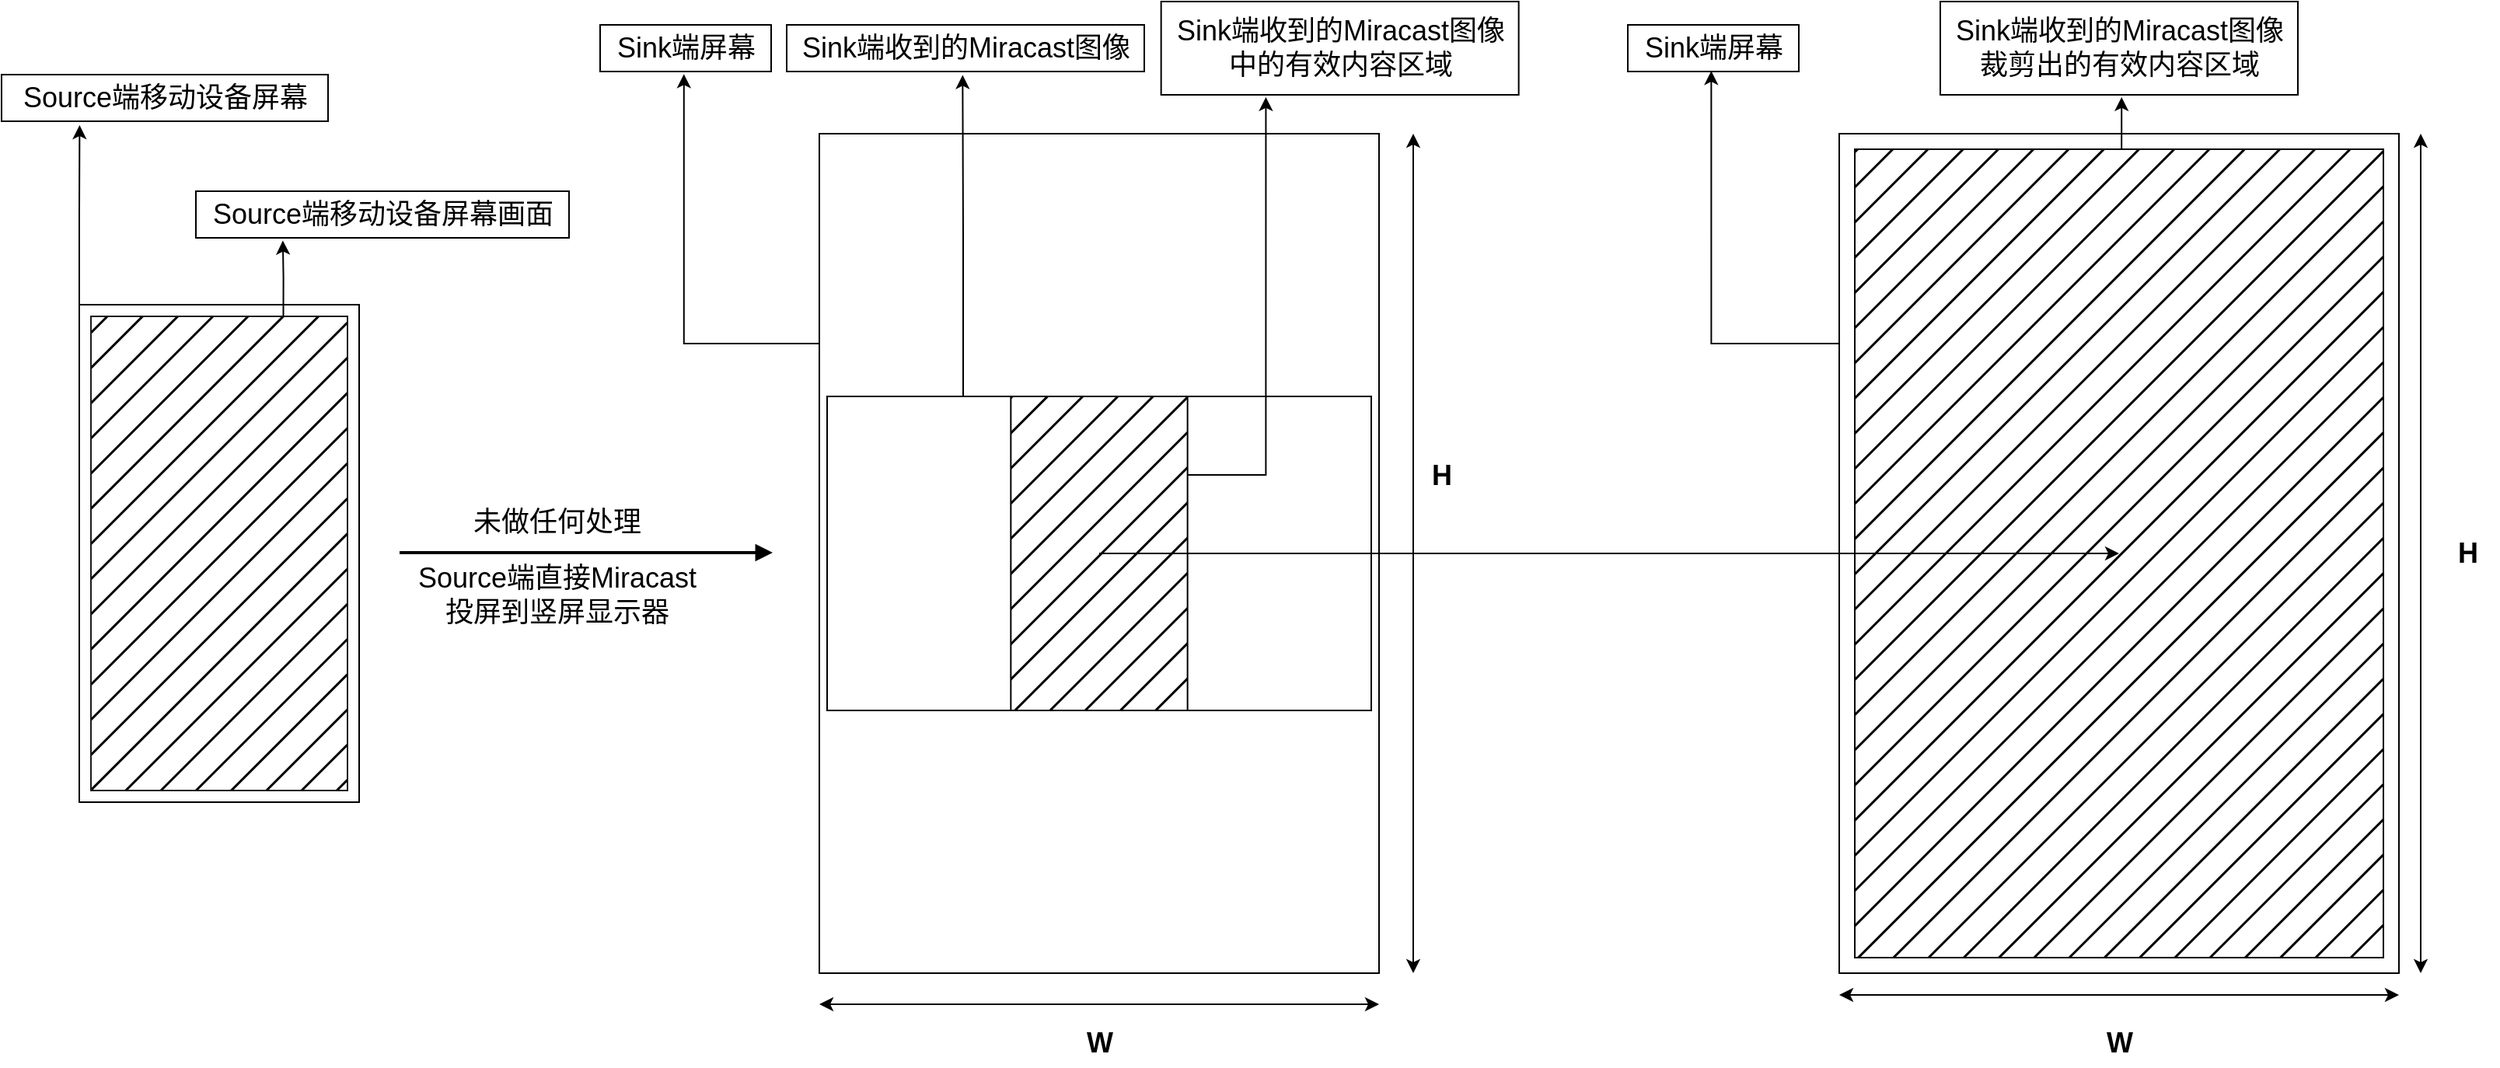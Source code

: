 <mxfile version="20.4.0" type="github">
  <diagram id="nHjyefR00ipD4gsYa4OQ" name="第 1 页">
    <mxGraphModel dx="2188" dy="2307" grid="1" gridSize="10" guides="1" tooltips="1" connect="1" arrows="1" fold="1" page="1" pageScale="1" pageWidth="827" pageHeight="1169" math="0" shadow="0">
      <root>
        <mxCell id="0" />
        <mxCell id="1" parent="0" />
        <mxCell id="fIoEv5E2U9dEB1Ysbp1T-43" style="edgeStyle=orthogonalEdgeStyle;rounded=0;orthogonalLoop=1;jettySize=auto;html=1;exitX=0;exitY=0.25;exitDx=0;exitDy=0;entryX=0.49;entryY=1.056;entryDx=0;entryDy=0;entryPerimeter=0;fontSize=18;" edge="1" parent="1" source="fIoEv5E2U9dEB1Ysbp1T-11" target="fIoEv5E2U9dEB1Ysbp1T-29">
          <mxGeometry relative="1" as="geometry" />
        </mxCell>
        <mxCell id="fIoEv5E2U9dEB1Ysbp1T-11" value="" style="rounded=0;whiteSpace=wrap;html=1;fillColor=none;" vertex="1" parent="1">
          <mxGeometry x="550" y="-80" width="360" height="540" as="geometry" />
        </mxCell>
        <mxCell id="fIoEv5E2U9dEB1Ysbp1T-15" value="" style="group" vertex="1" connectable="0" parent="1">
          <mxGeometry x="74" y="30" width="180" height="320" as="geometry" />
        </mxCell>
        <mxCell id="fIoEv5E2U9dEB1Ysbp1T-16" value="" style="rounded=0;whiteSpace=wrap;html=1;" vertex="1" parent="fIoEv5E2U9dEB1Ysbp1T-15">
          <mxGeometry width="180" height="320" as="geometry" />
        </mxCell>
        <mxCell id="fIoEv5E2U9dEB1Ysbp1T-17" value="" style="rounded=0;whiteSpace=wrap;html=1;fillColor=#000000;fillStyle=hatch;gradientColor=none;strokeColor=#1A1A1A;" vertex="1" parent="fIoEv5E2U9dEB1Ysbp1T-15">
          <mxGeometry x="7.5" y="7.5" width="165" height="305" as="geometry" />
        </mxCell>
        <mxCell id="fIoEv5E2U9dEB1Ysbp1T-4" value="" style="endArrow=block;html=1;rounded=0;strokeWidth=2;endFill=1;" edge="1" parent="1">
          <mxGeometry width="50" height="50" relative="1" as="geometry">
            <mxPoint x="280" y="189.47" as="sourcePoint" />
            <mxPoint x="520" y="189.47" as="targetPoint" />
          </mxGeometry>
        </mxCell>
        <mxCell id="fIoEv5E2U9dEB1Ysbp1T-36" style="edgeStyle=orthogonalEdgeStyle;rounded=0;orthogonalLoop=1;jettySize=auto;html=1;exitX=0.25;exitY=0;exitDx=0;exitDy=0;entryX=0.492;entryY=1.074;entryDx=0;entryDy=0;entryPerimeter=0;fontSize=18;" edge="1" parent="1" source="fIoEv5E2U9dEB1Ysbp1T-18" target="fIoEv5E2U9dEB1Ysbp1T-33">
          <mxGeometry relative="1" as="geometry" />
        </mxCell>
        <mxCell id="fIoEv5E2U9dEB1Ysbp1T-18" value="" style="rounded=0;whiteSpace=wrap;html=1;fillColor=none;" vertex="1" parent="1">
          <mxGeometry x="555" y="89" width="350" height="202" as="geometry" />
        </mxCell>
        <mxCell id="fIoEv5E2U9dEB1Ysbp1T-45" style="edgeStyle=orthogonalEdgeStyle;rounded=0;orthogonalLoop=1;jettySize=auto;html=1;exitX=1;exitY=0.25;exitDx=0;exitDy=0;entryX=0.293;entryY=1.024;entryDx=0;entryDy=0;entryPerimeter=0;fontSize=18;" edge="1" parent="1" source="fIoEv5E2U9dEB1Ysbp1T-19" target="fIoEv5E2U9dEB1Ysbp1T-37">
          <mxGeometry relative="1" as="geometry" />
        </mxCell>
        <mxCell id="fIoEv5E2U9dEB1Ysbp1T-58" style="edgeStyle=orthogonalEdgeStyle;rounded=0;orthogonalLoop=1;jettySize=auto;html=1;exitX=0.5;exitY=0.5;exitDx=0;exitDy=0;exitPerimeter=0;entryX=0.5;entryY=0.5;entryDx=0;entryDy=0;entryPerimeter=0;fontSize=18;" edge="1" parent="1" source="fIoEv5E2U9dEB1Ysbp1T-19" target="fIoEv5E2U9dEB1Ysbp1T-49">
          <mxGeometry relative="1" as="geometry" />
        </mxCell>
        <mxCell id="fIoEv5E2U9dEB1Ysbp1T-19" value="" style="rounded=0;whiteSpace=wrap;html=1;fillColor=#000000;fillStyle=hatch;points=[[0,0,0,0,0],[0,0.25,0,0,0],[0,0.5,0,0,0],[0,0.75,0,0,0],[0,1,0,0,0],[0.25,0,0,0,0],[0.25,1,0,0,0],[0.5,0,0,0,0],[0.5,0.5,0,0,0],[0.5,1,0,0,0],[0.75,0,0,0,0],[0.75,1,0,0,0],[1,0,0,0,0],[1,0.25,0,0,0],[1,0.5,0,0,0],[1,0.75,0,0,0],[1,1,0,0,0]];" vertex="1" parent="1">
          <mxGeometry x="673.175" y="89" width="113.65" height="202" as="geometry" />
        </mxCell>
        <mxCell id="fIoEv5E2U9dEB1Ysbp1T-20" value="" style="endArrow=classic;startArrow=classic;html=1;rounded=0;" edge="1" parent="1">
          <mxGeometry width="50" height="50" relative="1" as="geometry">
            <mxPoint x="550" y="480" as="sourcePoint" />
            <mxPoint x="910" y="480" as="targetPoint" />
          </mxGeometry>
        </mxCell>
        <mxCell id="fIoEv5E2U9dEB1Ysbp1T-21" value="" style="endArrow=classic;startArrow=classic;html=1;rounded=0;" edge="1" parent="1">
          <mxGeometry width="50" height="50" relative="1" as="geometry">
            <mxPoint x="932" y="460" as="sourcePoint" />
            <mxPoint x="932" y="-80" as="targetPoint" />
          </mxGeometry>
        </mxCell>
        <mxCell id="fIoEv5E2U9dEB1Ysbp1T-22" value="W" style="text;html=1;align=center;verticalAlign=middle;resizable=0;points=[];autosize=1;strokeColor=none;fillColor=none;fontStyle=1;fontSize=18;" vertex="1" parent="1">
          <mxGeometry x="710" y="490" width="40" height="30" as="geometry" />
        </mxCell>
        <mxCell id="fIoEv5E2U9dEB1Ysbp1T-23" value="H" style="text;html=1;align=center;verticalAlign=middle;resizable=0;points=[];autosize=1;strokeColor=none;fillColor=none;fontStyle=1;fontSize=18;" vertex="1" parent="1">
          <mxGeometry x="930" y="125" width="40" height="30" as="geometry" />
        </mxCell>
        <mxCell id="fIoEv5E2U9dEB1Ysbp1T-24" style="edgeStyle=orthogonalEdgeStyle;rounded=0;orthogonalLoop=1;jettySize=auto;html=1;exitX=0;exitY=0;exitDx=0;exitDy=0;fontSize=18;entryX=0.239;entryY=1.084;entryDx=0;entryDy=0;entryPerimeter=0;" edge="1" parent="1" source="fIoEv5E2U9dEB1Ysbp1T-16" target="fIoEv5E2U9dEB1Ysbp1T-25">
          <mxGeometry relative="1" as="geometry">
            <mxPoint x="100" y="-100" as="targetPoint" />
          </mxGeometry>
        </mxCell>
        <mxCell id="fIoEv5E2U9dEB1Ysbp1T-25" value="Source端移动设备屏幕" style="text;html=1;align=center;verticalAlign=middle;resizable=0;points=[];autosize=1;strokeColor=default;fillColor=none;fontSize=18;" vertex="1" parent="1">
          <mxGeometry x="24" y="-118" width="210" height="30" as="geometry" />
        </mxCell>
        <mxCell id="fIoEv5E2U9dEB1Ysbp1T-26" style="edgeStyle=orthogonalEdgeStyle;rounded=0;orthogonalLoop=1;jettySize=auto;html=1;exitX=0.75;exitY=0;exitDx=0;exitDy=0;fontSize=18;entryX=0.233;entryY=1.059;entryDx=0;entryDy=0;entryPerimeter=0;" edge="1" parent="1" source="fIoEv5E2U9dEB1Ysbp1T-17" target="fIoEv5E2U9dEB1Ysbp1T-27">
          <mxGeometry relative="1" as="geometry">
            <mxPoint x="205.824" y="-20" as="targetPoint" />
          </mxGeometry>
        </mxCell>
        <mxCell id="fIoEv5E2U9dEB1Ysbp1T-27" value="Source端移动设备屏幕画面" style="text;html=1;align=center;verticalAlign=middle;resizable=0;points=[];autosize=1;strokeColor=default;fillColor=none;fontSize=18;" vertex="1" parent="1">
          <mxGeometry x="149" y="-43" width="240" height="30" as="geometry" />
        </mxCell>
        <mxCell id="fIoEv5E2U9dEB1Ysbp1T-29" value="Sink端屏幕" style="text;html=1;align=center;verticalAlign=middle;resizable=0;points=[];autosize=1;strokeColor=default;fillColor=none;fontSize=18;" vertex="1" parent="1">
          <mxGeometry x="409" y="-150" width="110" height="30" as="geometry" />
        </mxCell>
        <mxCell id="fIoEv5E2U9dEB1Ysbp1T-33" value="Sink端收到的Miracast图像" style="text;html=1;align=center;verticalAlign=middle;resizable=0;points=[];autosize=1;strokeColor=default;fillColor=none;fontSize=18;" vertex="1" parent="1">
          <mxGeometry x="529" y="-150" width="230" height="30" as="geometry" />
        </mxCell>
        <mxCell id="fIoEv5E2U9dEB1Ysbp1T-37" value="Sink端收到的Miracast图像&lt;br&gt;中的有效内容区域" style="text;html=1;align=center;verticalAlign=middle;resizable=0;points=[];autosize=1;strokeColor=default;fillColor=none;fontSize=18;" vertex="1" parent="1">
          <mxGeometry x="769.83" y="-165" width="230" height="60" as="geometry" />
        </mxCell>
        <mxCell id="fIoEv5E2U9dEB1Ysbp1T-56" style="edgeStyle=orthogonalEdgeStyle;rounded=0;orthogonalLoop=1;jettySize=auto;html=1;exitX=0;exitY=0.25;exitDx=0;exitDy=0;entryX=0.488;entryY=0.987;entryDx=0;entryDy=0;entryPerimeter=0;fontSize=18;" edge="1" parent="1" source="fIoEv5E2U9dEB1Ysbp1T-46" target="fIoEv5E2U9dEB1Ysbp1T-50">
          <mxGeometry relative="1" as="geometry" />
        </mxCell>
        <mxCell id="fIoEv5E2U9dEB1Ysbp1T-46" value="" style="rounded=0;whiteSpace=wrap;html=1;fillColor=none;" vertex="1" parent="1">
          <mxGeometry x="1206" y="-80" width="360" height="540" as="geometry" />
        </mxCell>
        <mxCell id="fIoEv5E2U9dEB1Ysbp1T-47" value="Source端直接Miracast&lt;br style=&quot;font-size: 18px;&quot;&gt;投屏到竖屏显示器" style="text;html=1;align=center;verticalAlign=middle;resizable=0;points=[];autosize=1;strokeColor=none;fillColor=none;fontSize=18;" vertex="1" parent="1">
          <mxGeometry x="281" y="187" width="200" height="60" as="geometry" />
        </mxCell>
        <mxCell id="fIoEv5E2U9dEB1Ysbp1T-48" value="未做任何处理" style="text;html=1;align=center;verticalAlign=middle;resizable=0;points=[];autosize=1;strokeColor=none;fillColor=none;fontSize=18;" vertex="1" parent="1">
          <mxGeometry x="316" y="155" width="130" height="30" as="geometry" />
        </mxCell>
        <mxCell id="fIoEv5E2U9dEB1Ysbp1T-59" style="edgeStyle=orthogonalEdgeStyle;rounded=0;orthogonalLoop=1;jettySize=auto;html=1;exitX=0.5;exitY=0;exitDx=0;exitDy=0;exitPerimeter=0;fontSize=18;entryX=0.507;entryY=1.024;entryDx=0;entryDy=0;entryPerimeter=0;" edge="1" parent="1" source="fIoEv5E2U9dEB1Ysbp1T-49" target="fIoEv5E2U9dEB1Ysbp1T-60">
          <mxGeometry relative="1" as="geometry">
            <mxPoint x="1385.846" y="-160" as="targetPoint" />
          </mxGeometry>
        </mxCell>
        <mxCell id="fIoEv5E2U9dEB1Ysbp1T-49" value="" style="rounded=0;whiteSpace=wrap;html=1;fillColor=#000000;fillStyle=hatch;points=[[0,0,0,0,0],[0,0.25,0,0,0],[0,0.5,0,0,0],[0,0.75,0,0,0],[0,1,0,0,0],[0.25,0,0,0,0],[0.25,1,0,0,0],[0.5,0,0,0,0],[0.5,0.5,0,0,0],[0.5,1,0,0,0],[0.75,0,0,0,0],[0.75,1,0,0,0],[1,0,0,0,0],[1,0.25,0,0,0],[1,0.5,0,0,0],[1,0.75,0,0,0],[1,1,0,0,0]];" vertex="1" parent="1">
          <mxGeometry x="1216" y="-70" width="340" height="520" as="geometry" />
        </mxCell>
        <mxCell id="fIoEv5E2U9dEB1Ysbp1T-50" value="Sink端屏幕" style="text;html=1;align=center;verticalAlign=middle;resizable=0;points=[];autosize=1;strokeColor=default;fillColor=none;fontSize=18;" vertex="1" parent="1">
          <mxGeometry x="1070" y="-150" width="110" height="30" as="geometry" />
        </mxCell>
        <mxCell id="fIoEv5E2U9dEB1Ysbp1T-52" value="" style="endArrow=classic;startArrow=classic;html=1;rounded=0;" edge="1" parent="1">
          <mxGeometry width="50" height="50" relative="1" as="geometry">
            <mxPoint x="1580" y="460" as="sourcePoint" />
            <mxPoint x="1580" y="-80" as="targetPoint" />
          </mxGeometry>
        </mxCell>
        <mxCell id="fIoEv5E2U9dEB1Ysbp1T-53" value="" style="endArrow=classic;startArrow=classic;html=1;rounded=0;" edge="1" parent="1">
          <mxGeometry width="50" height="50" relative="1" as="geometry">
            <mxPoint x="1206" y="474" as="sourcePoint" />
            <mxPoint x="1566" y="474" as="targetPoint" />
          </mxGeometry>
        </mxCell>
        <mxCell id="fIoEv5E2U9dEB1Ysbp1T-54" value="W" style="text;html=1;align=center;verticalAlign=middle;resizable=0;points=[];autosize=1;strokeColor=none;fillColor=none;fontStyle=1;fontSize=18;" vertex="1" parent="1">
          <mxGeometry x="1366" y="490" width="40" height="30" as="geometry" />
        </mxCell>
        <mxCell id="fIoEv5E2U9dEB1Ysbp1T-55" value="H" style="text;html=1;align=center;verticalAlign=middle;resizable=0;points=[];autosize=1;strokeColor=none;fillColor=none;fontStyle=1;fontSize=18;" vertex="1" parent="1">
          <mxGeometry x="1590" y="175" width="40" height="30" as="geometry" />
        </mxCell>
        <mxCell id="fIoEv5E2U9dEB1Ysbp1T-60" value="Sink端收到的Miracast图像&lt;br&gt;裁剪出的有效内容区域" style="text;html=1;align=center;verticalAlign=middle;resizable=0;points=[];autosize=1;strokeColor=default;fillColor=none;fontSize=18;" vertex="1" parent="1">
          <mxGeometry x="1271" y="-165" width="230" height="60" as="geometry" />
        </mxCell>
      </root>
    </mxGraphModel>
  </diagram>
</mxfile>
